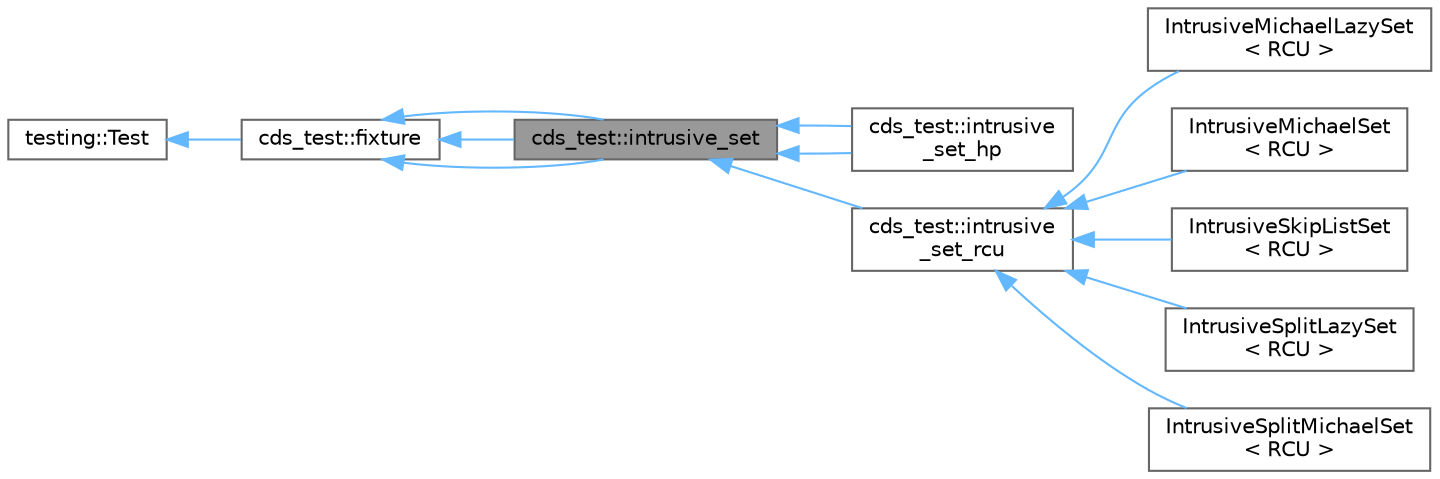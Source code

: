 digraph "cds_test::intrusive_set"
{
 // LATEX_PDF_SIZE
  bgcolor="transparent";
  edge [fontname=Helvetica,fontsize=10,labelfontname=Helvetica,labelfontsize=10];
  node [fontname=Helvetica,fontsize=10,shape=box,height=0.2,width=0.4];
  rankdir="LR";
  Node1 [id="Node000001",label="cds_test::intrusive_set",height=0.2,width=0.4,color="gray40", fillcolor="grey60", style="filled", fontcolor="black",tooltip=" "];
  Node2 -> Node1 [id="edge1_Node000001_Node000002",dir="back",color="steelblue1",style="solid",tooltip=" "];
  Node2 [id="Node000002",label="cds_test::fixture",height=0.2,width=0.4,color="gray40", fillcolor="white", style="filled",URL="$classcds__test_1_1fixture.html",tooltip=" "];
  Node3 -> Node2 [id="edge2_Node000002_Node000003",dir="back",color="steelblue1",style="solid",tooltip=" "];
  Node3 [id="Node000003",label="testing::Test",height=0.2,width=0.4,color="gray40", fillcolor="white", style="filled",tooltip=" "];
  Node2 -> Node1 [id="edge3_Node000001_Node000002",dir="back",color="steelblue1",style="solid",tooltip=" "];
  Node2 -> Node1 [id="edge4_Node000001_Node000002",dir="back",color="steelblue1",style="solid",tooltip=" "];
  Node1 -> Node4 [id="edge5_Node000001_Node000004",dir="back",color="steelblue1",style="solid",tooltip=" "];
  Node4 [id="Node000004",label="cds_test::intrusive\l_set_hp",height=0.2,width=0.4,color="gray40", fillcolor="white", style="filled",URL="$classcds__test_1_1intrusive__set__hp.html",tooltip=" "];
  Node1 -> Node4 [id="edge6_Node000001_Node000004",dir="back",color="steelblue1",style="solid",tooltip=" "];
  Node1 -> Node5 [id="edge7_Node000001_Node000005",dir="back",color="steelblue1",style="solid",tooltip=" "];
  Node5 [id="Node000005",label="cds_test::intrusive\l_set_rcu",height=0.2,width=0.4,color="gray40", fillcolor="white", style="filled",URL="$classcds__test_1_1intrusive__set__rcu.html",tooltip=" "];
  Node5 -> Node6 [id="edge8_Node000005_Node000006",dir="back",color="steelblue1",style="solid",tooltip=" "];
  Node6 [id="Node000006",label="IntrusiveMichaelLazySet\l\< RCU \>",height=0.2,width=0.4,color="gray40", fillcolor="white", style="filled",URL="$class_intrusive_michael_lazy_set.html",tooltip=" "];
  Node5 -> Node7 [id="edge9_Node000005_Node000007",dir="back",color="steelblue1",style="solid",tooltip=" "];
  Node7 [id="Node000007",label="IntrusiveMichaelSet\l\< RCU \>",height=0.2,width=0.4,color="gray40", fillcolor="white", style="filled",URL="$class_intrusive_michael_set.html",tooltip=" "];
  Node5 -> Node8 [id="edge10_Node000005_Node000008",dir="back",color="steelblue1",style="solid",tooltip=" "];
  Node8 [id="Node000008",label="IntrusiveSkipListSet\l\< RCU \>",height=0.2,width=0.4,color="gray40", fillcolor="white", style="filled",URL="$class_intrusive_skip_list_set.html",tooltip=" "];
  Node5 -> Node9 [id="edge11_Node000005_Node000009",dir="back",color="steelblue1",style="solid",tooltip=" "];
  Node9 [id="Node000009",label="IntrusiveSplitLazySet\l\< RCU \>",height=0.2,width=0.4,color="gray40", fillcolor="white", style="filled",URL="$class_intrusive_split_lazy_set.html",tooltip=" "];
  Node5 -> Node10 [id="edge12_Node000005_Node000010",dir="back",color="steelblue1",style="solid",tooltip=" "];
  Node10 [id="Node000010",label="IntrusiveSplitMichaelSet\l\< RCU \>",height=0.2,width=0.4,color="gray40", fillcolor="white", style="filled",URL="$class_intrusive_split_michael_set.html",tooltip=" "];
}
